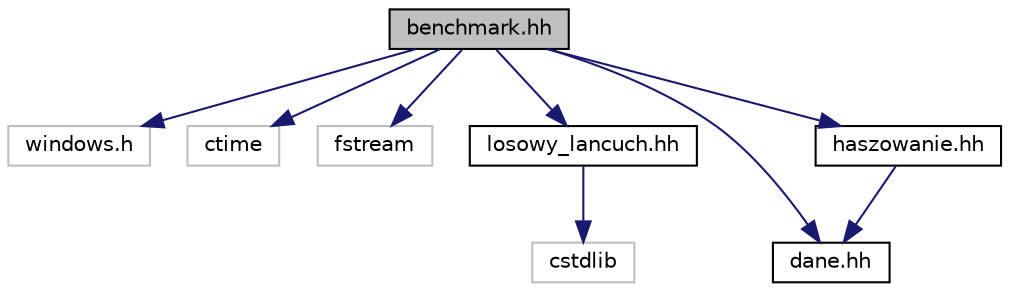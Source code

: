 digraph "benchmark.hh"
{
  edge [fontname="Helvetica",fontsize="10",labelfontname="Helvetica",labelfontsize="10"];
  node [fontname="Helvetica",fontsize="10",shape=record];
  Node1 [label="benchmark.hh",height=0.2,width=0.4,color="black", fillcolor="grey75", style="filled", fontcolor="black"];
  Node1 -> Node2 [color="midnightblue",fontsize="10",style="solid"];
  Node2 [label="windows.h",height=0.2,width=0.4,color="grey75", fillcolor="white", style="filled"];
  Node1 -> Node3 [color="midnightblue",fontsize="10",style="solid"];
  Node3 [label="ctime",height=0.2,width=0.4,color="grey75", fillcolor="white", style="filled"];
  Node1 -> Node4 [color="midnightblue",fontsize="10",style="solid"];
  Node4 [label="fstream",height=0.2,width=0.4,color="grey75", fillcolor="white", style="filled"];
  Node1 -> Node5 [color="midnightblue",fontsize="10",style="solid"];
  Node5 [label="losowy_lancuch.hh",height=0.2,width=0.4,color="black", fillcolor="white", style="filled",URL="$losowy__lancuch_8hh.html",tooltip="plik przechowujacy fukncje do zwracania losowych lancuchow "];
  Node5 -> Node6 [color="midnightblue",fontsize="10",style="solid"];
  Node6 [label="cstdlib",height=0.2,width=0.4,color="grey75", fillcolor="white", style="filled"];
  Node1 -> Node7 [color="midnightblue",fontsize="10",style="solid"];
  Node7 [label="dane.hh",height=0.2,width=0.4,color="black", fillcolor="white", style="filled",URL="$dane_8hh.html",tooltip="plik przechowujacy deklaracje klasy dane oraz deklaracje jej pol i metod. "];
  Node1 -> Node8 [color="midnightblue",fontsize="10",style="solid"];
  Node8 [label="haszowanie.hh",height=0.2,width=0.4,color="black", fillcolor="white", style="filled",URL="$haszowanie_8hh.html",tooltip="plik przechowyjacy deklaracje klasy tablica oraz deklaracje jej pol i metod. "];
  Node8 -> Node7 [color="midnightblue",fontsize="10",style="solid"];
}

